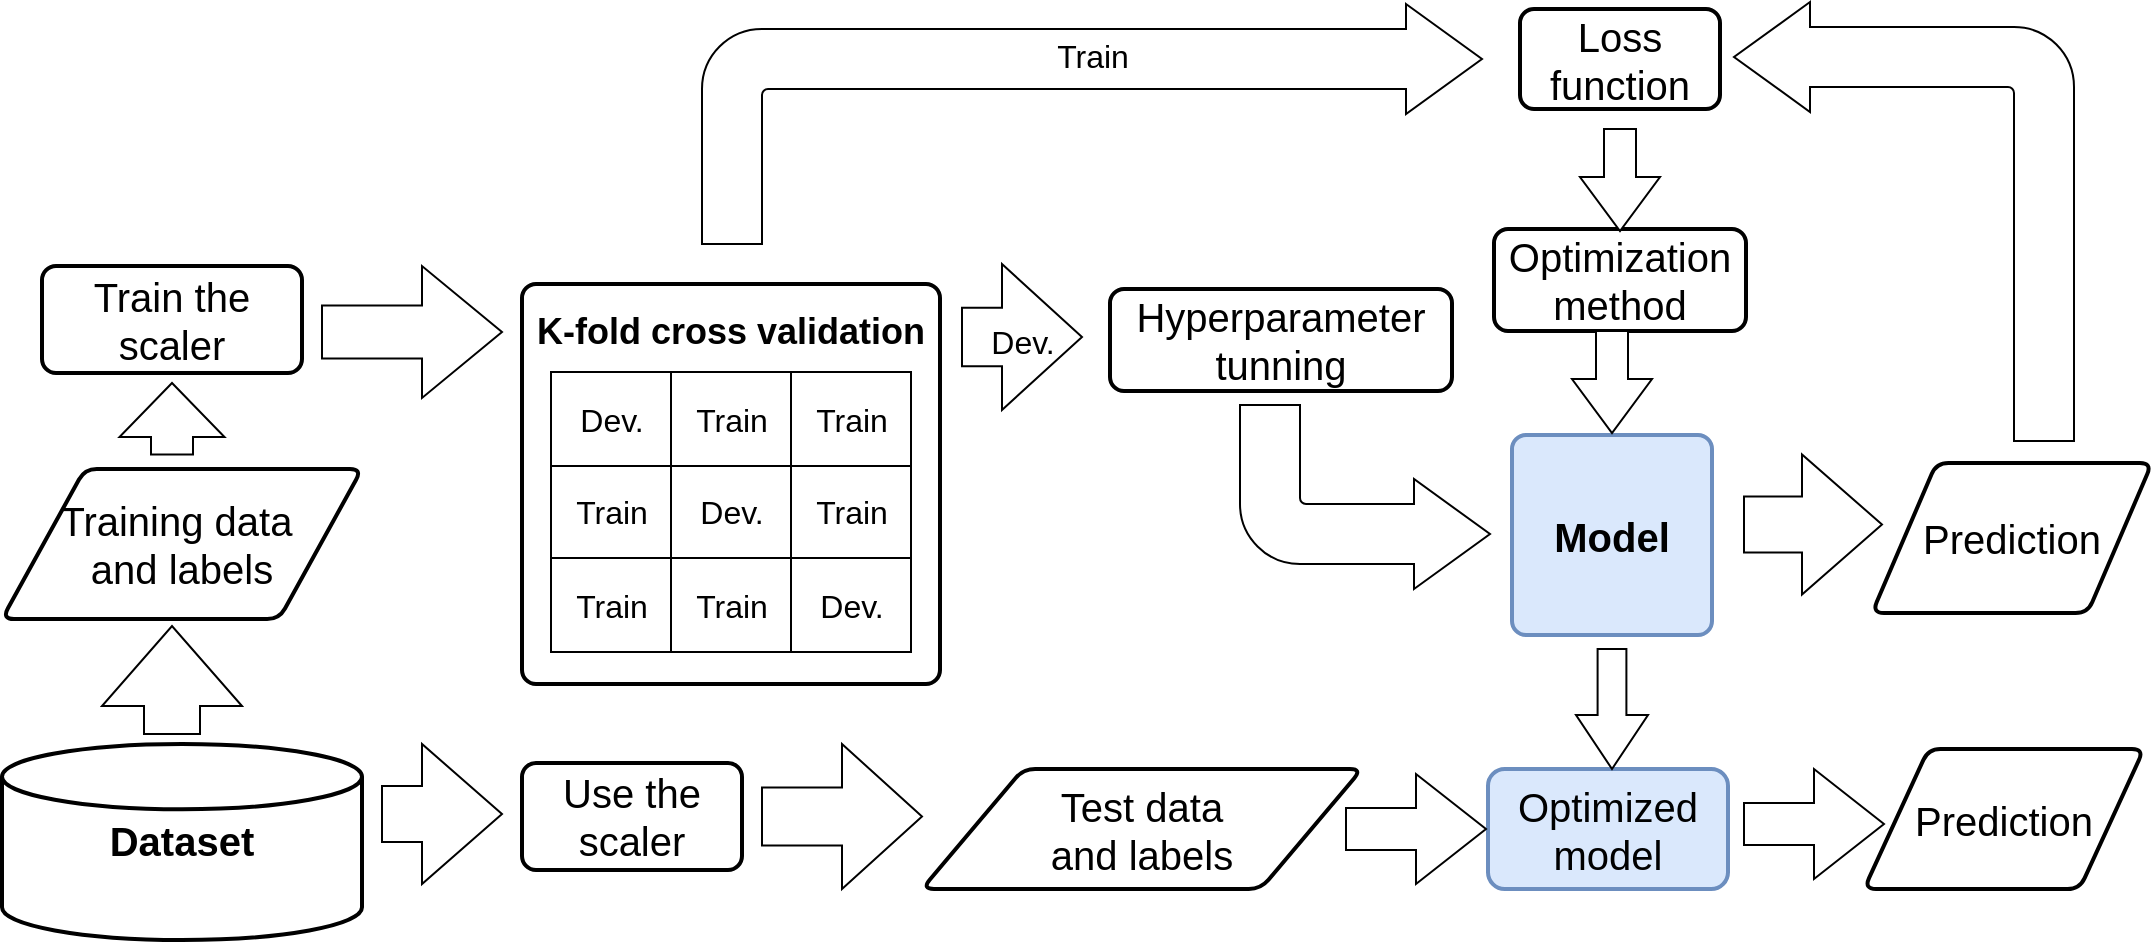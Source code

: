 <mxfile version="20.5.3" type="github">
  <diagram id="_b0k5pcz21TU8yLiXjsx" name="Página-1">
    <mxGraphModel dx="1240" dy="689" grid="1" gridSize="10" guides="1" tooltips="1" connect="1" arrows="1" fold="1" page="1" pageScale="1" pageWidth="1169" pageHeight="827" math="0" shadow="0">
      <root>
        <mxCell id="0" />
        <mxCell id="1" parent="0" />
        <mxCell id="OXoI7FWKHulJKsjl2YCH-42" value="&lt;b&gt;&lt;font style=&quot;font-size: 18px;&quot;&gt;K-fold cross validation&lt;br&gt;&lt;br&gt;&lt;br&gt;&lt;br&gt;&lt;br&gt;&lt;br&gt;&lt;br&gt;&lt;br&gt;&lt;/font&gt;&lt;/b&gt;" style="rounded=1;whiteSpace=wrap;html=1;absoluteArcSize=1;arcSize=14;strokeWidth=2;fontSize=16;" vertex="1" parent="1">
          <mxGeometry x="330" y="230" width="209" height="200" as="geometry" />
        </mxCell>
        <mxCell id="OXoI7FWKHulJKsjl2YCH-1" value="&lt;font style=&quot;font-size: 20px;&quot;&gt;&lt;b style=&quot;&quot;&gt;Model&lt;/b&gt;&lt;/font&gt;" style="rounded=1;whiteSpace=wrap;html=1;absoluteArcSize=1;arcSize=14;strokeWidth=2;fillColor=#dae8fc;strokeColor=#6c8ebf;" vertex="1" parent="1">
          <mxGeometry x="825" y="305.5" width="100" height="100" as="geometry" />
        </mxCell>
        <mxCell id="OXoI7FWKHulJKsjl2YCH-3" value="Training data&amp;nbsp;&lt;br&gt;and labels" style="shape=parallelogram;html=1;strokeWidth=2;perimeter=parallelogramPerimeter;whiteSpace=wrap;rounded=1;arcSize=12;size=0.23;fontSize=20;fontColor=#000000;" vertex="1" parent="1">
          <mxGeometry x="70" y="322.5" width="180" height="75" as="geometry" />
        </mxCell>
        <mxCell id="OXoI7FWKHulJKsjl2YCH-5" value="Loss function" style="rounded=1;whiteSpace=wrap;html=1;absoluteArcSize=1;arcSize=14;strokeWidth=2;fontSize=20;fontColor=#000000;" vertex="1" parent="1">
          <mxGeometry x="829" y="92.5" width="100" height="50" as="geometry" />
        </mxCell>
        <mxCell id="OXoI7FWKHulJKsjl2YCH-6" value="Optimization method" style="rounded=1;whiteSpace=wrap;html=1;absoluteArcSize=1;arcSize=14;strokeWidth=2;fontSize=20;fontColor=#000000;" vertex="1" parent="1">
          <mxGeometry x="816" y="202.5" width="126" height="51" as="geometry" />
        </mxCell>
        <mxCell id="OXoI7FWKHulJKsjl2YCH-7" value="" style="html=1;shadow=0;dashed=0;align=center;verticalAlign=middle;shape=mxgraph.arrows2.arrow;dy=0.6;dx=27;direction=south;notch=0;fontSize=20;fontColor=#000000;" vertex="1" parent="1">
          <mxGeometry x="855" y="253.5" width="40" height="51" as="geometry" />
        </mxCell>
        <mxCell id="OXoI7FWKHulJKsjl2YCH-8" value="" style="html=1;shadow=0;dashed=0;align=center;verticalAlign=middle;shape=mxgraph.arrows2.arrow;dy=0.6;dx=27;direction=south;notch=0;fontSize=20;fontColor=#000000;" vertex="1" parent="1">
          <mxGeometry x="859" y="152.5" width="40" height="51" as="geometry" />
        </mxCell>
        <mxCell id="OXoI7FWKHulJKsjl2YCH-9" value="" style="html=1;shadow=0;dashed=0;align=center;verticalAlign=middle;shape=mxgraph.arrows2.bendArrow;dy=15;dx=38;notch=0;arrowHead=55;rounded=1;fontSize=20;fontColor=#000000;rotation=90;direction=south;dropTarget=0;snapToPoint=0;portConstraint=none;flipH=1;" vertex="1" parent="1">
          <mxGeometry x="911.25" y="113.75" width="219.5" height="170" as="geometry" />
        </mxCell>
        <mxCell id="OXoI7FWKHulJKsjl2YCH-13" value="Prediction" style="shape=parallelogram;html=1;strokeWidth=2;perimeter=parallelogramPerimeter;whiteSpace=wrap;rounded=1;arcSize=12;size=0.23;fontSize=20;fontColor=#000000;" vertex="1" parent="1">
          <mxGeometry x="1005" y="319.5" width="140" height="75" as="geometry" />
        </mxCell>
        <mxCell id="OXoI7FWKHulJKsjl2YCH-14" value="Test data &lt;br&gt;and labels" style="shape=parallelogram;html=1;strokeWidth=2;perimeter=parallelogramPerimeter;whiteSpace=wrap;rounded=1;arcSize=12;size=0.23;fontSize=20;fontColor=#000000;" vertex="1" parent="1">
          <mxGeometry x="530" y="472.5" width="220" height="60" as="geometry" />
        </mxCell>
        <mxCell id="OXoI7FWKHulJKsjl2YCH-15" value="&lt;span style=&quot;font-size: 20px;&quot;&gt;Optimized model&lt;/span&gt;" style="whiteSpace=wrap;html=1;fillColor=#dae8fc;strokeColor=#6c8ebf;rounded=1;arcSize=14;strokeWidth=2;" vertex="1" parent="1">
          <mxGeometry x="813" y="472.5" width="120" height="60" as="geometry" />
        </mxCell>
        <mxCell id="OXoI7FWKHulJKsjl2YCH-16" value="" style="html=1;shadow=0;dashed=0;align=center;verticalAlign=middle;shape=mxgraph.arrows2.arrow;dy=0.6;dx=27;direction=south;notch=0;fontSize=20;fontColor=#000000;" vertex="1" parent="1">
          <mxGeometry x="857" y="412.5" width="36" height="60" as="geometry" />
        </mxCell>
        <mxCell id="OXoI7FWKHulJKsjl2YCH-17" value="" style="html=1;shadow=0;dashed=0;align=center;verticalAlign=middle;shape=mxgraph.arrows2.arrow;dy=0.62;dx=35;notch=0;fontSize=20;fontColor=#000000;" vertex="1" parent="1">
          <mxGeometry x="742" y="475" width="70" height="55" as="geometry" />
        </mxCell>
        <mxCell id="OXoI7FWKHulJKsjl2YCH-18" value="" style="html=1;shadow=0;dashed=0;align=center;verticalAlign=middle;shape=mxgraph.arrows2.arrow;dy=0.62;dx=35;notch=0;fontSize=20;fontColor=#000000;" vertex="1" parent="1">
          <mxGeometry x="941" y="472.5" width="70" height="55" as="geometry" />
        </mxCell>
        <mxCell id="OXoI7FWKHulJKsjl2YCH-19" value="Prediction" style="shape=parallelogram;html=1;strokeWidth=2;perimeter=parallelogramPerimeter;whiteSpace=wrap;rounded=1;arcSize=12;size=0.23;fontSize=20;fontColor=#000000;" vertex="1" parent="1">
          <mxGeometry x="1001" y="462.5" width="140" height="70" as="geometry" />
        </mxCell>
        <mxCell id="OXoI7FWKHulJKsjl2YCH-27" value="Hyperparameter tunning" style="rounded=1;whiteSpace=wrap;html=1;absoluteArcSize=1;arcSize=14;strokeWidth=2;fontSize=20;fontColor=#000000;" vertex="1" parent="1">
          <mxGeometry x="624" y="232.5" width="171" height="51" as="geometry" />
        </mxCell>
        <mxCell id="OXoI7FWKHulJKsjl2YCH-29" value="" style="childLayout=tableLayout;recursiveResize=0;shadow=0;fillColor=none;" vertex="1" parent="1">
          <mxGeometry x="344.5" y="274" width="180" height="140" as="geometry" />
        </mxCell>
        <mxCell id="OXoI7FWKHulJKsjl2YCH-30" value="" style="shape=tableRow;horizontal=0;startSize=0;swimlaneHead=0;swimlaneBody=0;top=0;left=0;bottom=0;right=0;dropTarget=0;collapsible=0;recursiveResize=0;expand=0;fontStyle=0;fillColor=none;strokeColor=inherit;" vertex="1" parent="OXoI7FWKHulJKsjl2YCH-29">
          <mxGeometry width="180" height="47" as="geometry" />
        </mxCell>
        <mxCell id="OXoI7FWKHulJKsjl2YCH-31" value="&lt;span style=&quot;font-size: 16px;&quot;&gt;Dev.&lt;/span&gt;" style="connectable=0;recursiveResize=0;strokeColor=inherit;fillColor=none;align=center;whiteSpace=wrap;html=1;" vertex="1" parent="OXoI7FWKHulJKsjl2YCH-30">
          <mxGeometry width="60" height="47" as="geometry">
            <mxRectangle width="60" height="47" as="alternateBounds" />
          </mxGeometry>
        </mxCell>
        <mxCell id="OXoI7FWKHulJKsjl2YCH-32" value="&lt;font style=&quot;font-size: 16px;&quot;&gt;Train&lt;/font&gt;" style="connectable=0;recursiveResize=0;strokeColor=inherit;fillColor=none;align=center;whiteSpace=wrap;html=1;" vertex="1" parent="OXoI7FWKHulJKsjl2YCH-30">
          <mxGeometry x="60" width="60" height="47" as="geometry">
            <mxRectangle width="60" height="47" as="alternateBounds" />
          </mxGeometry>
        </mxCell>
        <mxCell id="OXoI7FWKHulJKsjl2YCH-33" value="&lt;font style=&quot;font-size: 16px;&quot;&gt;Train&lt;/font&gt;" style="connectable=0;recursiveResize=0;strokeColor=inherit;fillColor=none;align=center;whiteSpace=wrap;html=1;" vertex="1" parent="OXoI7FWKHulJKsjl2YCH-30">
          <mxGeometry x="120" width="60" height="47" as="geometry">
            <mxRectangle width="60" height="47" as="alternateBounds" />
          </mxGeometry>
        </mxCell>
        <mxCell id="OXoI7FWKHulJKsjl2YCH-34" style="shape=tableRow;horizontal=0;startSize=0;swimlaneHead=0;swimlaneBody=0;top=0;left=0;bottom=0;right=0;dropTarget=0;collapsible=0;recursiveResize=0;expand=0;fontStyle=0;fillColor=none;strokeColor=inherit;" vertex="1" parent="OXoI7FWKHulJKsjl2YCH-29">
          <mxGeometry y="47" width="180" height="46" as="geometry" />
        </mxCell>
        <mxCell id="OXoI7FWKHulJKsjl2YCH-35" value="&lt;font style=&quot;font-size: 16px;&quot;&gt;Train&lt;/font&gt;" style="connectable=0;recursiveResize=0;strokeColor=inherit;fillColor=none;align=center;whiteSpace=wrap;html=1;" vertex="1" parent="OXoI7FWKHulJKsjl2YCH-34">
          <mxGeometry width="60" height="46" as="geometry">
            <mxRectangle width="60" height="46" as="alternateBounds" />
          </mxGeometry>
        </mxCell>
        <mxCell id="OXoI7FWKHulJKsjl2YCH-36" value="&lt;font style=&quot;font-size: 16px;&quot;&gt;Dev.&lt;/font&gt;" style="connectable=0;recursiveResize=0;strokeColor=inherit;fillColor=none;align=center;whiteSpace=wrap;html=1;" vertex="1" parent="OXoI7FWKHulJKsjl2YCH-34">
          <mxGeometry x="60" width="60" height="46" as="geometry">
            <mxRectangle width="60" height="46" as="alternateBounds" />
          </mxGeometry>
        </mxCell>
        <mxCell id="OXoI7FWKHulJKsjl2YCH-37" value="&lt;font style=&quot;font-size: 16px;&quot;&gt;Train&lt;/font&gt;" style="connectable=0;recursiveResize=0;strokeColor=inherit;fillColor=none;align=center;whiteSpace=wrap;html=1;" vertex="1" parent="OXoI7FWKHulJKsjl2YCH-34">
          <mxGeometry x="120" width="60" height="46" as="geometry">
            <mxRectangle width="60" height="46" as="alternateBounds" />
          </mxGeometry>
        </mxCell>
        <mxCell id="OXoI7FWKHulJKsjl2YCH-38" style="shape=tableRow;horizontal=0;startSize=0;swimlaneHead=0;swimlaneBody=0;top=0;left=0;bottom=0;right=0;dropTarget=0;collapsible=0;recursiveResize=0;expand=0;fontStyle=0;fillColor=none;strokeColor=inherit;" vertex="1" parent="OXoI7FWKHulJKsjl2YCH-29">
          <mxGeometry y="93" width="180" height="47" as="geometry" />
        </mxCell>
        <mxCell id="OXoI7FWKHulJKsjl2YCH-39" value="&lt;font style=&quot;font-size: 16px;&quot;&gt;Train&lt;/font&gt;" style="connectable=0;recursiveResize=0;strokeColor=inherit;fillColor=none;align=center;whiteSpace=wrap;html=1;" vertex="1" parent="OXoI7FWKHulJKsjl2YCH-38">
          <mxGeometry width="60" height="47" as="geometry">
            <mxRectangle width="60" height="47" as="alternateBounds" />
          </mxGeometry>
        </mxCell>
        <mxCell id="OXoI7FWKHulJKsjl2YCH-40" value="&lt;font style=&quot;font-size: 16px;&quot;&gt;Train&lt;/font&gt;" style="connectable=0;recursiveResize=0;strokeColor=inherit;fillColor=none;align=center;whiteSpace=wrap;html=1;" vertex="1" parent="OXoI7FWKHulJKsjl2YCH-38">
          <mxGeometry x="60" width="60" height="47" as="geometry">
            <mxRectangle width="60" height="47" as="alternateBounds" />
          </mxGeometry>
        </mxCell>
        <mxCell id="OXoI7FWKHulJKsjl2YCH-41" value="&lt;span style=&quot;font-size: 16px;&quot;&gt;Dev.&lt;/span&gt;" style="connectable=0;recursiveResize=0;strokeColor=inherit;fillColor=none;align=center;whiteSpace=wrap;html=1;" vertex="1" parent="OXoI7FWKHulJKsjl2YCH-38">
          <mxGeometry x="120" width="60" height="47" as="geometry">
            <mxRectangle width="60" height="47" as="alternateBounds" />
          </mxGeometry>
        </mxCell>
        <mxCell id="OXoI7FWKHulJKsjl2YCH-45" value="&lt;b&gt;&lt;font style=&quot;font-size: 20px;&quot;&gt;Dataset&lt;/font&gt;&lt;/b&gt;" style="strokeWidth=2;html=1;shape=mxgraph.flowchart.database;whiteSpace=wrap;fontSize=18;" vertex="1" parent="1">
          <mxGeometry x="70" y="460" width="180" height="98" as="geometry" />
        </mxCell>
        <mxCell id="OXoI7FWKHulJKsjl2YCH-53" value="" style="html=1;shadow=0;dashed=0;align=center;verticalAlign=middle;shape=mxgraph.arrows2.bendArrow;dy=15;dx=38;notch=0;arrowHead=55;rounded=1;fontSize=20;flipH=0;flipV=1;" vertex="1" parent="1">
          <mxGeometry x="689" y="290.5" width="125" height="92" as="geometry" />
        </mxCell>
        <mxCell id="OXoI7FWKHulJKsjl2YCH-55" value="" style="html=1;shadow=0;dashed=0;align=center;verticalAlign=middle;shape=mxgraph.arrows2.arrow;dy=0.6;dx=40;direction=north;notch=0;fontSize=20;" vertex="1" parent="1">
          <mxGeometry x="120" y="401" width="70" height="54" as="geometry" />
        </mxCell>
        <mxCell id="OXoI7FWKHulJKsjl2YCH-56" value="" style="html=1;shadow=0;dashed=0;align=center;verticalAlign=middle;shape=mxgraph.arrows2.arrow;dy=0.6;dx=40;notch=0;fontSize=20;" vertex="1" parent="1">
          <mxGeometry x="450" y="460" width="80" height="72.5" as="geometry" />
        </mxCell>
        <mxCell id="OXoI7FWKHulJKsjl2YCH-57" value="Train the scaler" style="rounded=1;whiteSpace=wrap;html=1;absoluteArcSize=1;arcSize=14;strokeWidth=2;fontSize=20;" vertex="1" parent="1">
          <mxGeometry x="90" y="221" width="130" height="53.5" as="geometry" />
        </mxCell>
        <mxCell id="OXoI7FWKHulJKsjl2YCH-58" value="" style="html=1;shadow=0;dashed=0;align=center;verticalAlign=middle;shape=mxgraph.arrows2.arrow;dy=0.6;dx=27;direction=south;notch=0;fontSize=20;fontColor=#000000;rotation=-180;" vertex="1" parent="1">
          <mxGeometry x="128.75" y="279.5" width="52.5" height="35.75" as="geometry" />
        </mxCell>
        <mxCell id="OXoI7FWKHulJKsjl2YCH-59" value="" style="html=1;shadow=0;dashed=0;align=center;verticalAlign=middle;shape=mxgraph.arrows2.arrow;dy=0.6;dx=40;notch=0;fontSize=20;" vertex="1" parent="1">
          <mxGeometry x="230" y="221" width="90" height="66" as="geometry" />
        </mxCell>
        <mxCell id="OXoI7FWKHulJKsjl2YCH-61" value="Use the scaler" style="rounded=1;whiteSpace=wrap;html=1;absoluteArcSize=1;arcSize=14;strokeWidth=2;fontSize=20;" vertex="1" parent="1">
          <mxGeometry x="330" y="469.5" width="110" height="53.5" as="geometry" />
        </mxCell>
        <mxCell id="OXoI7FWKHulJKsjl2YCH-62" value="" style="html=1;shadow=0;dashed=0;align=center;verticalAlign=middle;shape=mxgraph.arrows2.arrow;dy=0.6;dx=40;notch=0;fontSize=20;" vertex="1" parent="1">
          <mxGeometry x="260" y="460" width="60" height="70" as="geometry" />
        </mxCell>
        <mxCell id="OXoI7FWKHulJKsjl2YCH-63" value="&lt;font style=&quot;font-size: 16px;&quot;&gt;&lt;font style=&quot;font-size: 16px;&quot;&gt;Dev&lt;/font&gt;.&lt;/font&gt;" style="html=1;shadow=0;dashed=0;align=center;verticalAlign=middle;shape=mxgraph.arrows2.arrow;dy=0.6;dx=40;notch=0;fontSize=20;" vertex="1" parent="1">
          <mxGeometry x="550" y="220" width="60" height="73" as="geometry" />
        </mxCell>
        <mxCell id="OXoI7FWKHulJKsjl2YCH-65" value="&lt;font style=&quot;font-size: 16px;&quot;&gt;Train&lt;br&gt;&lt;br&gt;&lt;br&gt;&lt;br&gt;&lt;/font&gt;" style="html=1;shadow=0;dashed=0;align=center;verticalAlign=middle;shape=mxgraph.arrows2.bendArrow;dy=15;dx=38;notch=0;arrowHead=55;rounded=1;fontSize=20;" vertex="1" parent="1">
          <mxGeometry x="420" y="90" width="390" height="120" as="geometry" />
        </mxCell>
        <mxCell id="OXoI7FWKHulJKsjl2YCH-66" value="" style="html=1;shadow=0;dashed=0;align=center;verticalAlign=middle;shape=mxgraph.arrows2.arrow;dy=0.6;dx=40;notch=0;fontSize=16;" vertex="1" parent="1">
          <mxGeometry x="941" y="315.25" width="69" height="70" as="geometry" />
        </mxCell>
      </root>
    </mxGraphModel>
  </diagram>
</mxfile>
